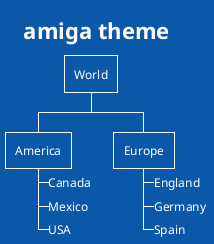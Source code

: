 ' Do not edit
' Theme Gallery
' autogenerated by script
'
@startwbs
!theme amiga
title amiga theme
* World
** America 
***_ Canada 
***_ Mexico
***_ USA
** Europe
***_  England
***_  Germany
***_  Spain
@endwbs
